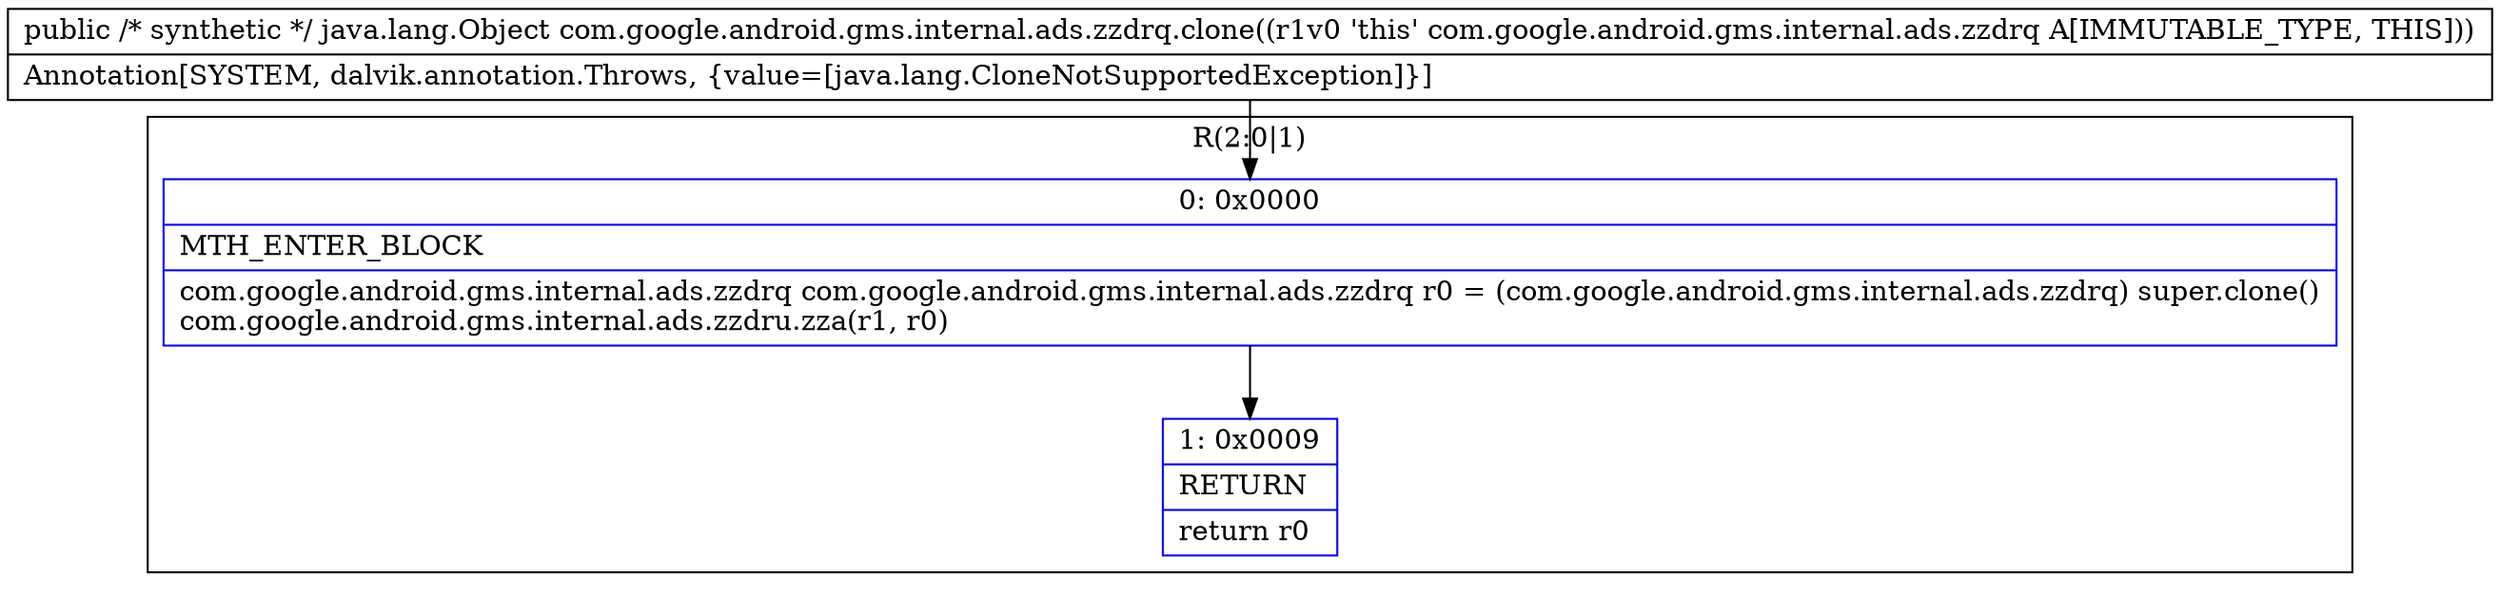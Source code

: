 digraph "CFG forcom.google.android.gms.internal.ads.zzdrq.clone()Ljava\/lang\/Object;" {
subgraph cluster_Region_2134172544 {
label = "R(2:0|1)";
node [shape=record,color=blue];
Node_0 [shape=record,label="{0\:\ 0x0000|MTH_ENTER_BLOCK\l|com.google.android.gms.internal.ads.zzdrq com.google.android.gms.internal.ads.zzdrq r0 = (com.google.android.gms.internal.ads.zzdrq) super.clone()\lcom.google.android.gms.internal.ads.zzdru.zza(r1, r0)\l}"];
Node_1 [shape=record,label="{1\:\ 0x0009|RETURN\l|return r0\l}"];
}
MethodNode[shape=record,label="{public \/* synthetic *\/ java.lang.Object com.google.android.gms.internal.ads.zzdrq.clone((r1v0 'this' com.google.android.gms.internal.ads.zzdrq A[IMMUTABLE_TYPE, THIS]))  | Annotation[SYSTEM, dalvik.annotation.Throws, \{value=[java.lang.CloneNotSupportedException]\}]\l}"];
MethodNode -> Node_0;
Node_0 -> Node_1;
}

